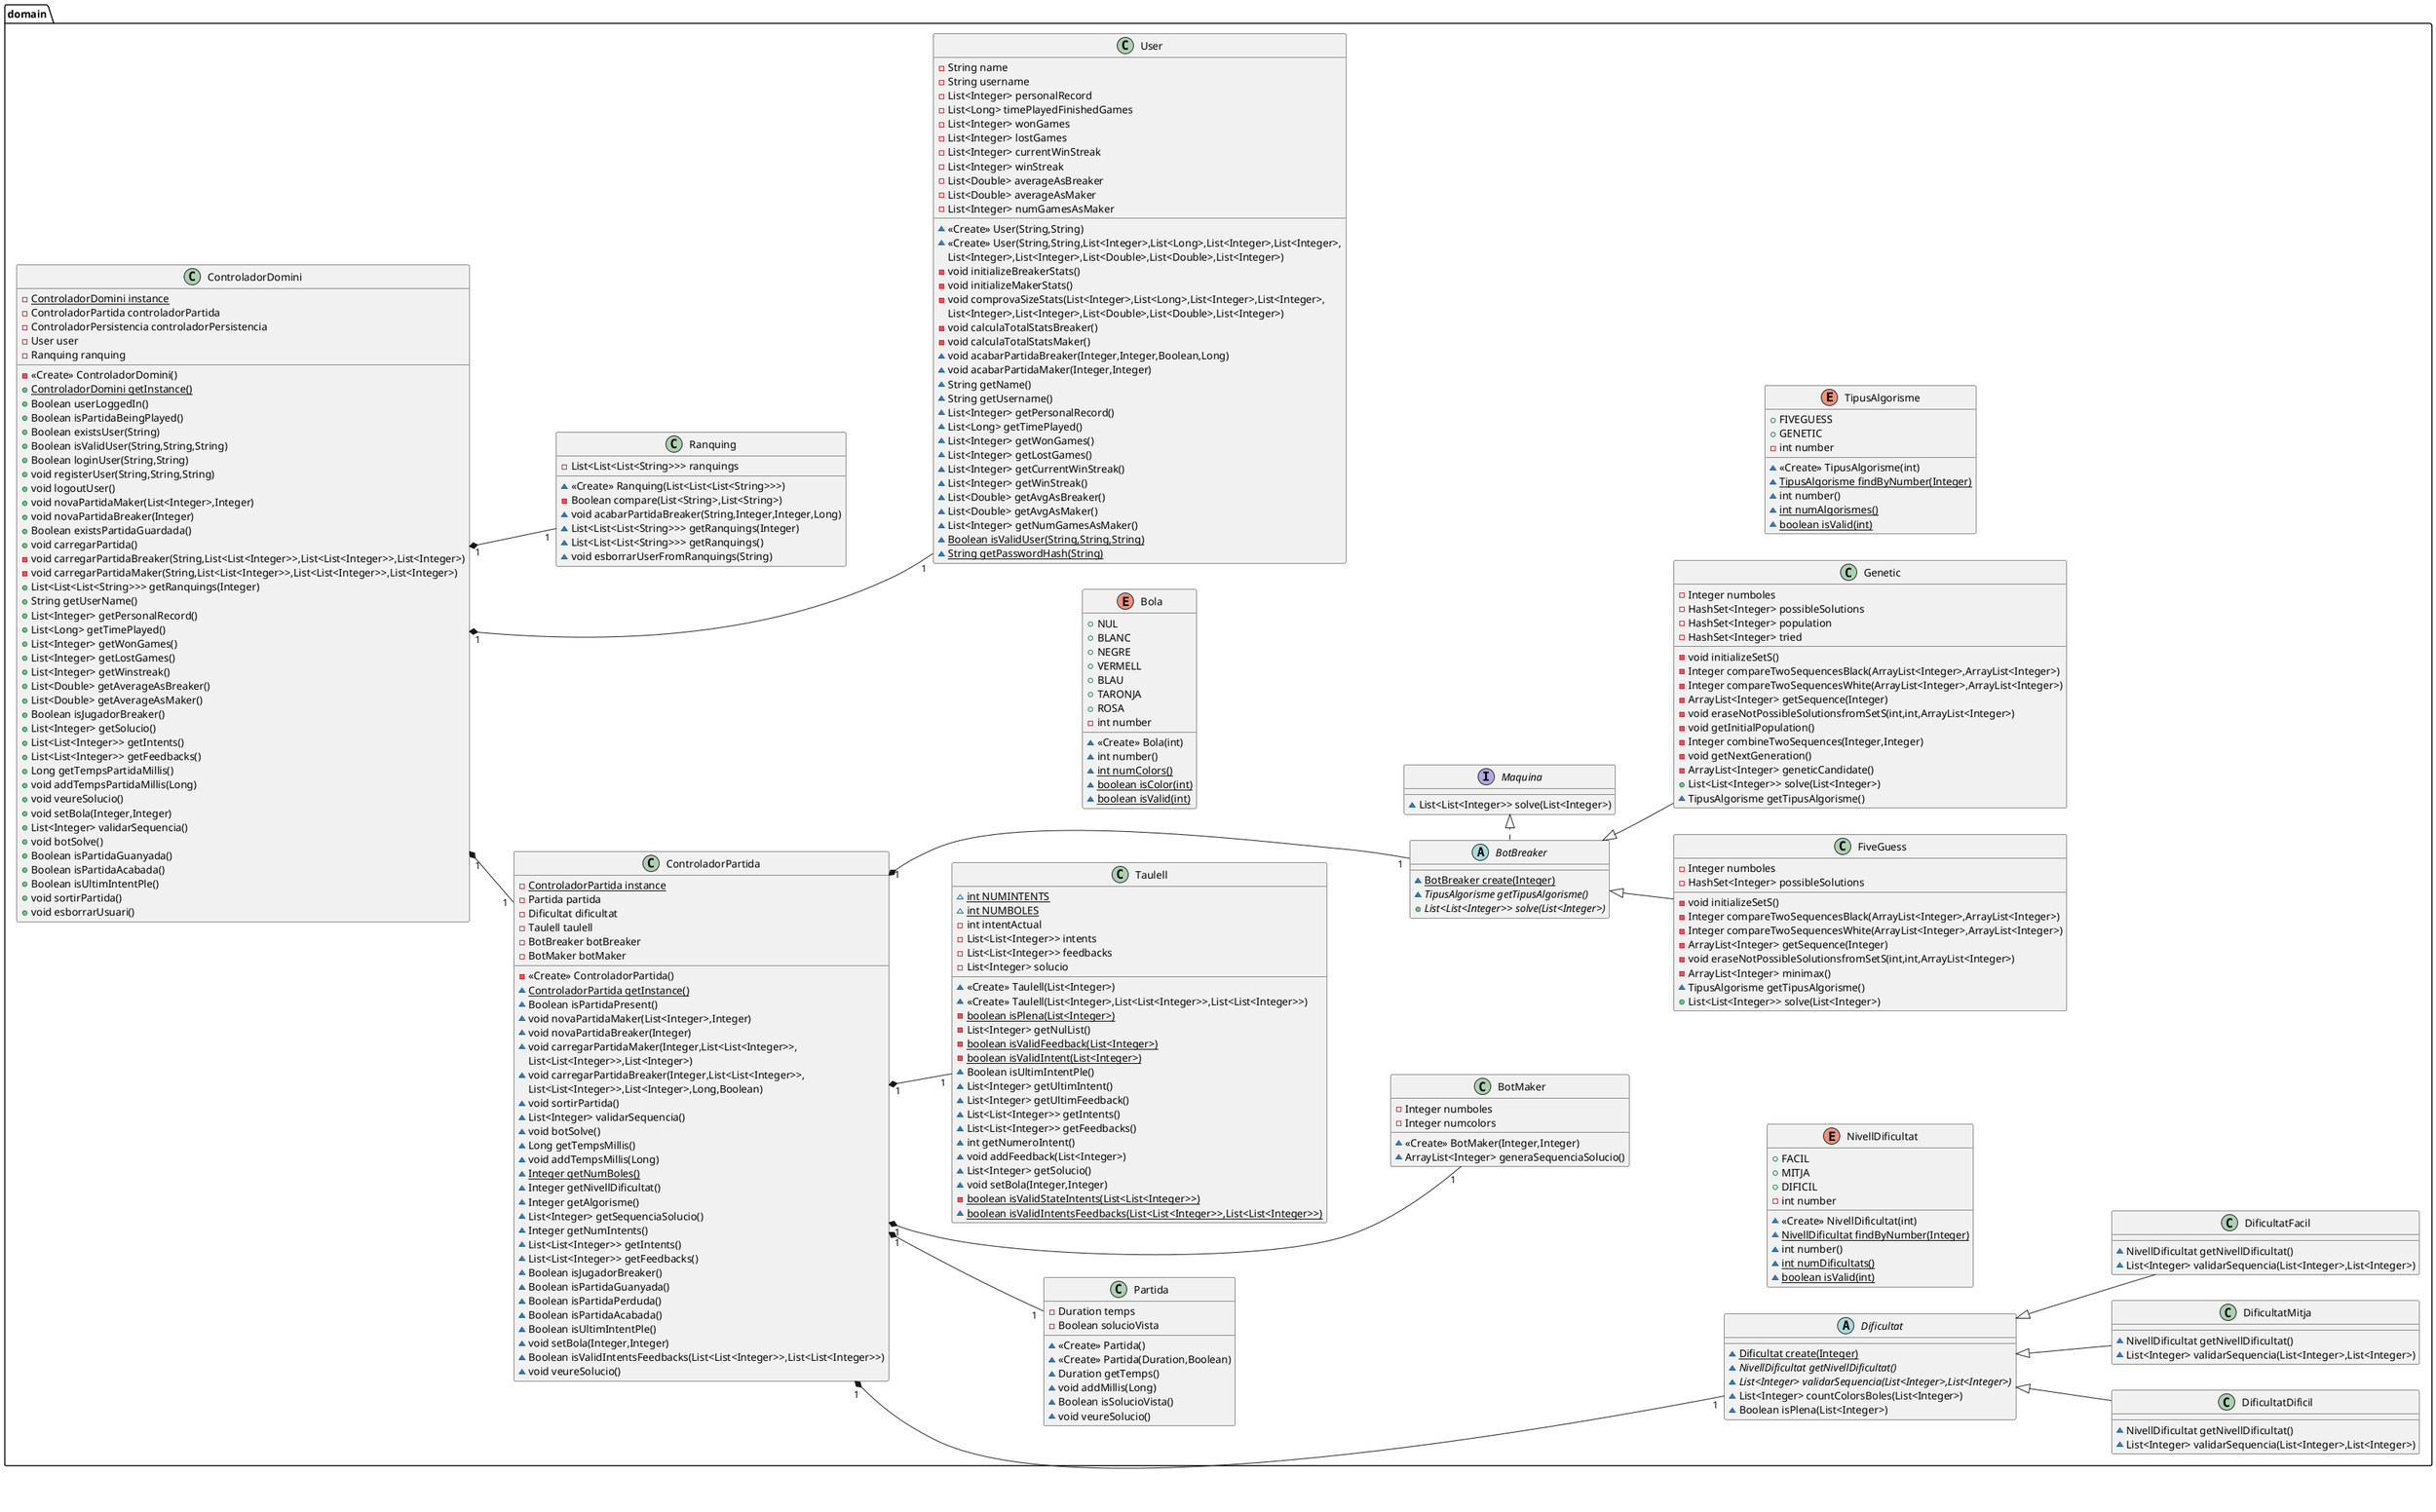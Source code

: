 @startuml

class domain.DificultatDificil {
~ NivellDificultat getNivellDificultat()
~ List<Integer> validarSequencia(List<Integer>,List<Integer>)
}
class domain.DificultatMitja {
~ NivellDificultat getNivellDificultat()
~ List<Integer> validarSequencia(List<Integer>,List<Integer>)
}
class domain.ControladorDomini {
- {static} ControladorDomini instance
- ControladorPartida controladorPartida
- ControladorPersistencia controladorPersistencia
- User user
- Ranquing ranquing
- <<Create>> ControladorDomini()
+ {static} ControladorDomini getInstance()
+ Boolean userLoggedIn()
+ Boolean isPartidaBeingPlayed()
+ Boolean existsUser(String)
+ Boolean isValidUser(String,String,String)
+ Boolean loginUser(String,String)
+ void registerUser(String,String,String)
+ void logoutUser()
+ void novaPartidaMaker(List<Integer>,Integer)
+ void novaPartidaBreaker(Integer)
+ Boolean existsPartidaGuardada()
+ void carregarPartida()
- void carregarPartidaBreaker(String,List<List<Integer>>,List<List<Integer>>,List<Integer>)
- void carregarPartidaMaker(String,List<List<Integer>>,List<List<Integer>>,List<Integer>)
+ List<List<List<String>>> getRanquings(Integer)
+ String getUserName()
+ List<Integer> getPersonalRecord()
+ List<Long> getTimePlayed()
+ List<Integer> getWonGames()
+ List<Integer> getLostGames()
+ List<Integer> getWinstreak()
+ List<Double> getAverageAsBreaker()
+ List<Double> getAverageAsMaker()
+ Boolean isJugadorBreaker()
+ List<Integer> getSolucio()
+ List<List<Integer>> getIntents()
+ List<List<Integer>> getFeedbacks()
+ Long getTempsPartidaMillis()
+ void addTempsPartidaMillis(Long)
+ void veureSolucio()
+ void setBola(Integer,Integer)
+ List<Integer> validarSequencia()
+ void botSolve()
+ Boolean isPartidaGuanyada()
+ Boolean isPartidaAcabada()
+ Boolean isUltimIntentPle()
+ void sortirPartida()
+ void esborrarUsuari()
}
interface domain.Maquina {
~ List<List<Integer>> solve(List<Integer>)
}
class domain.DificultatFacil {
~ NivellDificultat getNivellDificultat()
~ List<Integer> validarSequencia(List<Integer>,List<Integer>)
}
enum domain.Bola {
+  NUL
+  BLANC
+  NEGRE
+  VERMELL
+  BLAU
+  TARONJA
+  ROSA
- int number
~ <<Create>> Bola(int)
~ int number()
~ {static} int numColors()
~ {static} boolean isColor(int)
~ {static} boolean isValid(int)
}
class domain.ControladorPartida {
- {static} ControladorPartida instance
- Partida partida
- Dificultat dificultat
- Taulell taulell
- BotBreaker botBreaker
- BotMaker botMaker
- <<Create>> ControladorPartida()
~ {static} ControladorPartida getInstance()
~ Boolean isPartidaPresent()
~ void novaPartidaMaker(List<Integer>,Integer)
~ void novaPartidaBreaker(Integer)
~ void carregarPartidaMaker(Integer,List<List<Integer>>,
List<List<Integer>>,List<Integer>)
~ void carregarPartidaBreaker(Integer,List<List<Integer>>,
List<List<Integer>>,List<Integer>,Long,Boolean)
~ void sortirPartida()
~ List<Integer> validarSequencia()
~ void botSolve()
~ Long getTempsMillis()
~ void addTempsMillis(Long)
~ {static} Integer getNumBoles()
~ Integer getNivellDificultat()
~ Integer getAlgorisme()
~ List<Integer> getSequenciaSolucio()
~ Integer getNumIntents()
~ List<List<Integer>> getIntents()
~ List<List<Integer>> getFeedbacks()
~ Boolean isJugadorBreaker()
~ Boolean isPartidaGuanyada()
~ Boolean isPartidaPerduda()
~ Boolean isPartidaAcabada()
~ Boolean isUltimIntentPle()
~ void setBola(Integer,Integer)
~ Boolean isValidIntentsFeedbacks(List<List<Integer>>,List<List<Integer>>)
~ void veureSolucio()
}
class domain.Genetic {
- Integer numboles
- HashSet<Integer> possibleSolutions
- HashSet<Integer> population
- HashSet<Integer> tried
- void initializeSetS()
- Integer compareTwoSequencesBlack(ArrayList<Integer>,ArrayList<Integer>)
- Integer compareTwoSequencesWhite(ArrayList<Integer>,ArrayList<Integer>)
- ArrayList<Integer> getSequence(Integer)
- void eraseNotPossibleSolutionsfromSetS(int,int,ArrayList<Integer>)
- void getInitialPopulation()
- Integer combineTwoSequences(Integer,Integer)
- void getNextGeneration()
- ArrayList<Integer> geneticCandidate()
+ List<List<Integer>> solve(List<Integer>)
~ TipusAlgorisme getTipusAlgorisme()
}
abstract class domain.BotBreaker {
~ {static} BotBreaker create(Integer)
~ {abstract}TipusAlgorisme getTipusAlgorisme()
+ {abstract}List<List<Integer>> solve(List<Integer>)
}
enum domain.TipusAlgorisme {
+  FIVEGUESS
+  GENETIC
- int number
~ <<Create>> TipusAlgorisme(int)
~ {static} TipusAlgorisme findByNumber(Integer)
~ int number()
~ {static} int numAlgorismes()
~ {static} boolean isValid(int)
}
class domain.Partida {
- Duration temps
- Boolean solucioVista
~ <<Create>> Partida()
~ <<Create>> Partida(Duration,Boolean)
~ Duration getTemps()
~ void addMillis(Long)
~ Boolean isSolucioVista()
~ void veureSolucio()
}
class domain.FiveGuess {
- Integer numboles
- HashSet<Integer> possibleSolutions
- void initializeSetS()
- Integer compareTwoSequencesBlack(ArrayList<Integer>,ArrayList<Integer>)
- Integer compareTwoSequencesWhite(ArrayList<Integer>,ArrayList<Integer>)
- ArrayList<Integer> getSequence(Integer)
- void eraseNotPossibleSolutionsfromSetS(int,int,ArrayList<Integer>)
- ArrayList<Integer> minimax()
~ TipusAlgorisme getTipusAlgorisme()
+ List<List<Integer>> solve(List<Integer>)
}
class domain.User {
- String name
- String username
- List<Integer> personalRecord
- List<Long> timePlayedFinishedGames
- List<Integer> wonGames
- List<Integer> lostGames
- List<Integer> currentWinStreak
- List<Integer> winStreak
- List<Double> averageAsBreaker
- List<Double> averageAsMaker
- List<Integer> numGamesAsMaker
~ <<Create>> User(String,String)
~ <<Create>> User(String,String,List<Integer>,List<Long>,List<Integer>,List<Integer>,
List<Integer>,List<Integer>,List<Double>,List<Double>,List<Integer>)
- void initializeBreakerStats()
- void initializeMakerStats()
- void comprovaSizeStats(List<Integer>,List<Long>,List<Integer>,List<Integer>,
List<Integer>,List<Integer>,List<Double>,List<Double>,List<Integer>)
- void calculaTotalStatsBreaker()
- void calculaTotalStatsMaker()
~ void acabarPartidaBreaker(Integer,Integer,Boolean,Long)
~ void acabarPartidaMaker(Integer,Integer)
~ String getName()
~ String getUsername()
~ List<Integer> getPersonalRecord()
~ List<Long> getTimePlayed()
~ List<Integer> getWonGames()
~ List<Integer> getLostGames()
~ List<Integer> getCurrentWinStreak()
~ List<Integer> getWinStreak()
~ List<Double> getAvgAsBreaker()
~ List<Double> getAvgAsMaker()
~ List<Integer> getNumGamesAsMaker()
~ {static} Boolean isValidUser(String,String,String)
~ {static} String getPasswordHash(String)
}
class domain.BotMaker {
- Integer numboles
- Integer numcolors
~ <<Create>> BotMaker(Integer,Integer)
~ ArrayList<Integer> generaSequenciaSolucio()
}
class domain.Taulell {
~ {static} int NUMINTENTS
~ {static} int NUMBOLES
- int intentActual
- List<List<Integer>> intents
- List<List<Integer>> feedbacks
- List<Integer> solucio
~ <<Create>> Taulell(List<Integer>)
~ <<Create>> Taulell(List<Integer>,List<List<Integer>>,List<List<Integer>>)
- {static} boolean isPlena(List<Integer>)
- List<Integer> getNulList()
- {static} boolean isValidFeedback(List<Integer>)
- {static} boolean isValidIntent(List<Integer>)
~ Boolean isUltimIntentPle()
~ List<Integer> getUltimIntent()
~ List<Integer> getUltimFeedback()
~ List<List<Integer>> getIntents()
~ List<List<Integer>> getFeedbacks()
~ int getNumeroIntent()
~ void addFeedback(List<Integer>)
~ List<Integer> getSolucio()
~ void setBola(Integer,Integer)
- {static} boolean isValidStateIntents(List<List<Integer>>)
~ {static} boolean isValidIntentsFeedbacks(List<List<Integer>>,List<List<Integer>>)
}
abstract class domain.Dificultat {
~ {static} Dificultat create(Integer)
~ {abstract}NivellDificultat getNivellDificultat()
~ {abstract}List<Integer> validarSequencia(List<Integer>,List<Integer>)
~ List<Integer> countColorsBoles(List<Integer>)
~ Boolean isPlena(List<Integer>)
}
enum domain.NivellDificultat {
+  FACIL
+  MITJA
+  DIFICIL
- int number
~ <<Create>> NivellDificultat(int)
~ {static} NivellDificultat findByNumber(Integer)
~ int number()
~ {static} int numDificultats()
~ {static} boolean isValid(int)
}
class domain.Ranquing {
- List<List<List<String>>> ranquings
~ <<Create>> Ranquing(List<List<List<String>>>)
- Boolean compare(List<String>,List<String>)
~ void acabarPartidaBreaker(String,Integer,Integer,Long)
~ List<List<List<String>>> getRanquings(Integer)
~ List<List<List<String>>> getRanquings()
~ void esborrarUserFromRanquings(String)
}


left to right direction
domain.ControladorDomini "1" *--d "1" domain.ControladorPartida
domain.ControladorDomini "1" *--d "1" domain.Ranquing
domain.ControladorDomini "1" *---d "1" domain.User
domain.ControladorPartida "1" *--- "1" domain.BotBreaker
domain.ControladorPartida "1" *-- "1" domain.BotMaker
domain.ControladorPartida "1" *---- "1" domain.Dificultat
domain.ControladorPartida "1" *-- "1" domain.Partida
domain.ControladorPartida "1" *-- "1" domain.Taulell
domain.Dificultat <|-- domain.DificultatFacil
domain.Dificultat <|-- domain.DificultatMitja
domain.Dificultat <|-- domain.DificultatDificil
domain.BotMaker <-[hidden]d domain.BotBreaker
domain.NivellDificultat -[hidden]u> domain.Dificultat
domain.TipusAlgorisme -[hidden]u> domain.FiveGuess
domain.Bola -[hidden]r> domain.Taulell
domain.BotBreaker <|-- domain.Genetic
domain.BotBreaker <|-- domain.FiveGuess
domain.Maquina <|.up domain.BotBreaker

@enduml